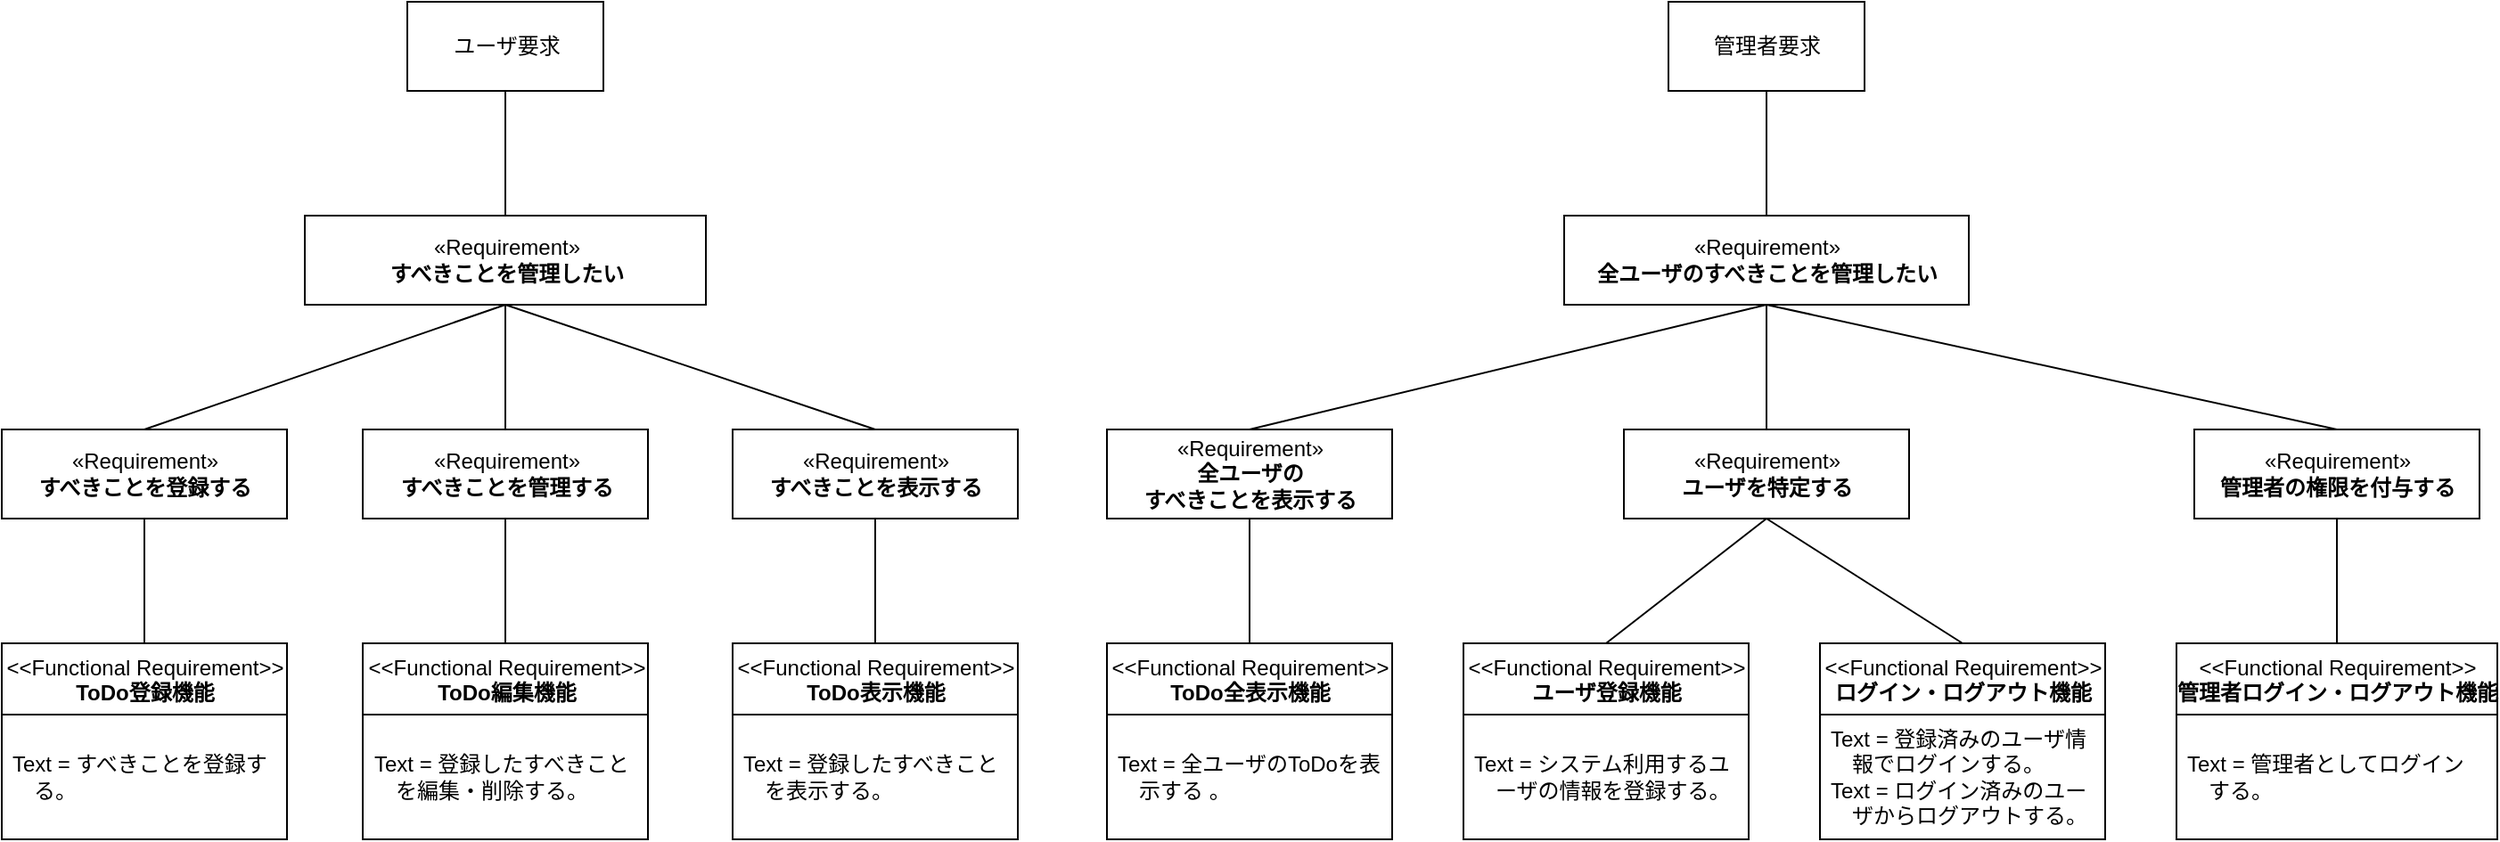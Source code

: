 <mxfile version="13.9.9" type="device"><diagram id="j5O_l4-zq_umB5dB1pB2" name="ページ1"><mxGraphModel dx="852" dy="534" grid="1" gridSize="10" guides="1" tooltips="1" connect="1" arrows="1" fold="1" page="1" pageScale="1" pageWidth="827" pageHeight="1169" math="0" shadow="0"><root><mxCell id="0"/><mxCell id="1" parent="0"/><mxCell id="ZKzVry6j7d_YYw8msFDz-1" value="ユーザ要求" style="html=1;" parent="1" vertex="1"><mxGeometry x="257.5" y="40" width="110" height="50" as="geometry"/></mxCell><mxCell id="ZKzVry6j7d_YYw8msFDz-4" value="管理者要求" style="html=1;" parent="1" vertex="1"><mxGeometry x="965" y="40" width="110" height="50" as="geometry"/></mxCell><mxCell id="ZKzVry6j7d_YYw8msFDz-6" value="«Requirement»&lt;br&gt;&lt;b&gt;すべきことを管理したい&lt;/b&gt;" style="html=1;" parent="1" vertex="1"><mxGeometry x="200" y="160" width="225" height="50" as="geometry"/></mxCell><mxCell id="ZKzVry6j7d_YYw8msFDz-7" value="«Requirement»&lt;br&gt;&lt;b&gt;全ユーザのすべきことを管理したい&lt;/b&gt;" style="html=1;" parent="1" vertex="1"><mxGeometry x="906.5" y="160" width="227" height="50" as="geometry"/></mxCell><mxCell id="ZKzVry6j7d_YYw8msFDz-8" value="«Requirement»&lt;br&gt;&lt;b&gt;すべきことを登録する&lt;/b&gt;" style="html=1;" parent="1" vertex="1"><mxGeometry x="30" y="280" width="160" height="50" as="geometry"/></mxCell><mxCell id="ZKzVry6j7d_YYw8msFDz-9" value="«Requirement»&lt;br&gt;&lt;b&gt;すべきことを表示する&lt;/b&gt;" style="html=1;" parent="1" vertex="1"><mxGeometry x="440" y="280" width="160" height="50" as="geometry"/></mxCell><mxCell id="ZKzVry6j7d_YYw8msFDz-10" value="«Requirement»&lt;br&gt;&lt;b&gt;全ユーザの&lt;br&gt;すべきことを表示する&lt;/b&gt;" style="html=1;" parent="1" vertex="1"><mxGeometry x="650" y="280" width="160" height="50" as="geometry"/></mxCell><mxCell id="ZKzVry6j7d_YYw8msFDz-11" value="«Requirement»&lt;br&gt;&lt;b&gt;ユーザを特定する&lt;/b&gt;" style="html=1;" parent="1" vertex="1"><mxGeometry x="940" y="280" width="160" height="50" as="geometry"/></mxCell><mxCell id="ZKzVry6j7d_YYw8msFDz-16" value="«Requirement»&lt;br&gt;&lt;b&gt;すべきことを管理する&lt;/b&gt;" style="html=1;" parent="1" vertex="1"><mxGeometry x="232.5" y="280" width="160" height="50" as="geometry"/></mxCell><mxCell id="ZKzVry6j7d_YYw8msFDz-17" value="&amp;lt;&amp;lt;Functional Requirement&amp;gt;&amp;gt;&lt;br&gt;&lt;b&gt;ToDo編集機能&lt;/b&gt;" style="swimlane;fontStyle=0;align=center;verticalAlign=top;childLayout=stackLayout;horizontal=1;startSize=40;horizontalStack=0;resizeParent=1;resizeParentMax=0;resizeLast=0;collapsible=0;marginBottom=0;html=1;" parent="1" vertex="1"><mxGeometry x="232.5" y="400" width="160" height="110" as="geometry"/></mxCell><mxCell id="ZKzVry6j7d_YYw8msFDz-18" value="Text = 登録したすべきこと&lt;br&gt;　を編集・削除する。" style="text;html=1;strokeColor=none;fillColor=none;align=left;verticalAlign=middle;spacingLeft=4;spacingRight=4;overflow=hidden;rotatable=0;points=[[0,0.5],[1,0.5]];portConstraint=eastwest;" parent="ZKzVry6j7d_YYw8msFDz-17" vertex="1"><mxGeometry y="40" width="160" height="70" as="geometry"/></mxCell><mxCell id="ZKzVry6j7d_YYw8msFDz-19" value="&amp;lt;&amp;lt;Functional Requirement&amp;gt;&amp;gt;&lt;br&gt;&lt;b&gt;ToDo表示機能&lt;/b&gt;" style="swimlane;fontStyle=0;align=center;verticalAlign=top;childLayout=stackLayout;horizontal=1;startSize=40;horizontalStack=0;resizeParent=1;resizeParentMax=0;resizeLast=0;collapsible=0;marginBottom=0;html=1;" parent="1" vertex="1"><mxGeometry x="440" y="400" width="160" height="110" as="geometry"/></mxCell><mxCell id="ZKzVry6j7d_YYw8msFDz-20" value="Text = 登録したすべきこと&lt;br&gt;　を表示する。" style="text;html=1;strokeColor=none;fillColor=none;align=left;verticalAlign=middle;spacingLeft=4;spacingRight=4;overflow=hidden;rotatable=0;points=[[0,0.5],[1,0.5]];portConstraint=eastwest;" parent="ZKzVry6j7d_YYw8msFDz-19" vertex="1"><mxGeometry y="40" width="160" height="70" as="geometry"/></mxCell><mxCell id="ZKzVry6j7d_YYw8msFDz-21" value="&amp;lt;&amp;lt;Functional Requirement&amp;gt;&amp;gt;&lt;br&gt;&lt;b&gt;ToDo全表示機能&lt;/b&gt;" style="swimlane;fontStyle=0;align=center;verticalAlign=top;childLayout=stackLayout;horizontal=1;startSize=40;horizontalStack=0;resizeParent=1;resizeParentMax=0;resizeLast=0;collapsible=0;marginBottom=0;html=1;" parent="1" vertex="1"><mxGeometry x="650" y="400" width="160" height="110" as="geometry"/></mxCell><mxCell id="ZKzVry6j7d_YYw8msFDz-22" value="Text = 全ユーザのToDoを表&lt;br&gt;　示する 。" style="text;html=1;strokeColor=none;fillColor=none;align=left;verticalAlign=middle;spacingLeft=4;spacingRight=4;overflow=hidden;rotatable=0;points=[[0,0.5],[1,0.5]];portConstraint=eastwest;" parent="ZKzVry6j7d_YYw8msFDz-21" vertex="1"><mxGeometry y="40" width="160" height="70" as="geometry"/></mxCell><mxCell id="ZKzVry6j7d_YYw8msFDz-23" value="&amp;lt;&amp;lt;Functional Requirement&amp;gt;&amp;gt;&lt;br&gt;&lt;b&gt;ユーザ登録機能&lt;/b&gt;" style="swimlane;fontStyle=0;align=center;verticalAlign=top;childLayout=stackLayout;horizontal=1;startSize=40;horizontalStack=0;resizeParent=1;resizeParentMax=0;resizeLast=0;collapsible=0;marginBottom=0;html=1;" parent="1" vertex="1"><mxGeometry x="850" y="400" width="160" height="110" as="geometry"/></mxCell><mxCell id="ZKzVry6j7d_YYw8msFDz-24" value="Text = システム利用するユ&lt;br&gt;　ーザの情報を登録する。" style="text;html=1;strokeColor=none;fillColor=none;align=left;verticalAlign=middle;spacingLeft=4;spacingRight=4;overflow=hidden;rotatable=0;points=[[0,0.5],[1,0.5]];portConstraint=eastwest;" parent="ZKzVry6j7d_YYw8msFDz-23" vertex="1"><mxGeometry y="40" width="160" height="70" as="geometry"/></mxCell><mxCell id="ZKzVry6j7d_YYw8msFDz-25" value="&amp;lt;&amp;lt;Functional Requirement&amp;gt;&amp;gt;&lt;br&gt;&lt;b&gt;ログイン・ログアウト機能&lt;/b&gt;" style="swimlane;fontStyle=0;align=center;verticalAlign=top;childLayout=stackLayout;horizontal=1;startSize=40;horizontalStack=0;resizeParent=1;resizeParentMax=0;resizeLast=0;collapsible=0;marginBottom=0;html=1;" parent="1" vertex="1"><mxGeometry x="1050" y="400" width="160" height="110" as="geometry"/></mxCell><mxCell id="ZKzVry6j7d_YYw8msFDz-26" value="Text = 登録済みのユーザ情&lt;br&gt;　報でログインする。&lt;br&gt;Text = ログイン済みのユー&lt;br&gt;　ザからログアウトする。" style="text;html=1;strokeColor=none;fillColor=none;align=left;verticalAlign=middle;spacingLeft=4;spacingRight=4;overflow=hidden;rotatable=0;points=[[0,0.5],[1,0.5]];portConstraint=eastwest;" parent="ZKzVry6j7d_YYw8msFDz-25" vertex="1"><mxGeometry y="40" width="160" height="70" as="geometry"/></mxCell><mxCell id="ZKzVry6j7d_YYw8msFDz-27" value="&amp;lt;&amp;lt;Functional Requirement&amp;gt;&amp;gt;&lt;br&gt;&lt;b&gt;ToDo登録機能&lt;/b&gt;" style="swimlane;fontStyle=0;align=center;verticalAlign=top;childLayout=stackLayout;horizontal=1;startSize=40;horizontalStack=0;resizeParent=1;resizeParentMax=0;resizeLast=0;collapsible=0;marginBottom=0;html=1;" parent="1" vertex="1"><mxGeometry x="30" y="400" width="160" height="110" as="geometry"/></mxCell><mxCell id="ZKzVry6j7d_YYw8msFDz-28" value="Text = すべきことを登録す&lt;br&gt;　る。" style="text;html=1;strokeColor=none;fillColor=none;align=left;verticalAlign=middle;spacingLeft=4;spacingRight=4;overflow=hidden;rotatable=0;points=[[0,0.5],[1,0.5]];portConstraint=eastwest;" parent="ZKzVry6j7d_YYw8msFDz-27" vertex="1"><mxGeometry y="40" width="160" height="70" as="geometry"/></mxCell><mxCell id="ZKzVry6j7d_YYw8msFDz-31" value="" style="endArrow=none;html=1;exitX=0.5;exitY=1;exitDx=0;exitDy=0;entryX=0.5;entryY=0;entryDx=0;entryDy=0;" parent="1" source="ZKzVry6j7d_YYw8msFDz-1" target="ZKzVry6j7d_YYw8msFDz-6" edge="1"><mxGeometry width="50" height="50" relative="1" as="geometry"><mxPoint x="370" y="120" as="sourcePoint"/><mxPoint x="420" y="70" as="targetPoint"/></mxGeometry></mxCell><mxCell id="ZKzVry6j7d_YYw8msFDz-32" value="" style="endArrow=none;html=1;entryX=0.5;entryY=1;entryDx=0;entryDy=0;exitX=0.5;exitY=0;exitDx=0;exitDy=0;" parent="1" source="ZKzVry6j7d_YYw8msFDz-7" target="ZKzVry6j7d_YYw8msFDz-4" edge="1"><mxGeometry width="50" height="50" relative="1" as="geometry"><mxPoint x="1030" y="120" as="sourcePoint"/><mxPoint x="1080" y="70" as="targetPoint"/></mxGeometry></mxCell><mxCell id="ZKzVry6j7d_YYw8msFDz-33" value="" style="endArrow=none;html=1;exitX=0.5;exitY=0;exitDx=0;exitDy=0;entryX=0.5;entryY=1;entryDx=0;entryDy=0;" parent="1" source="ZKzVry6j7d_YYw8msFDz-16" target="ZKzVry6j7d_YYw8msFDz-6" edge="1"><mxGeometry width="50" height="50" relative="1" as="geometry"><mxPoint x="380" y="270" as="sourcePoint"/><mxPoint x="430" y="220" as="targetPoint"/></mxGeometry></mxCell><mxCell id="ZKzVry6j7d_YYw8msFDz-34" value="" style="endArrow=none;html=1;exitX=0.5;exitY=0;exitDx=0;exitDy=0;entryX=0.5;entryY=1;entryDx=0;entryDy=0;" parent="1" source="ZKzVry6j7d_YYw8msFDz-8" target="ZKzVry6j7d_YYw8msFDz-6" edge="1"><mxGeometry width="50" height="50" relative="1" as="geometry"><mxPoint x="120" y="270" as="sourcePoint"/><mxPoint x="170" y="220" as="targetPoint"/></mxGeometry></mxCell><mxCell id="ZKzVry6j7d_YYw8msFDz-35" value="" style="endArrow=none;html=1;entryX=0.5;entryY=0;entryDx=0;entryDy=0;exitX=0.5;exitY=1;exitDx=0;exitDy=0;" parent="1" source="ZKzVry6j7d_YYw8msFDz-6" target="ZKzVry6j7d_YYw8msFDz-9" edge="1"><mxGeometry width="50" height="50" relative="1" as="geometry"><mxPoint x="300" y="210" as="sourcePoint"/><mxPoint x="430" y="220" as="targetPoint"/></mxGeometry></mxCell><mxCell id="ZKzVry6j7d_YYw8msFDz-36" value="" style="endArrow=none;html=1;entryX=0.5;entryY=1;entryDx=0;entryDy=0;exitX=0.5;exitY=0;exitDx=0;exitDy=0;" parent="1" source="ZKzVry6j7d_YYw8msFDz-27" target="ZKzVry6j7d_YYw8msFDz-8" edge="1"><mxGeometry width="50" height="50" relative="1" as="geometry"><mxPoint x="120" y="380" as="sourcePoint"/><mxPoint x="170" y="330" as="targetPoint"/></mxGeometry></mxCell><mxCell id="ZKzVry6j7d_YYw8msFDz-37" value="" style="endArrow=none;html=1;entryX=0.5;entryY=0;entryDx=0;entryDy=0;exitX=0.5;exitY=1;exitDx=0;exitDy=0;" parent="1" source="ZKzVry6j7d_YYw8msFDz-7" target="ZKzVry6j7d_YYw8msFDz-10" edge="1"><mxGeometry width="50" height="50" relative="1" as="geometry"><mxPoint x="850" y="190" as="sourcePoint"/><mxPoint x="900" y="140" as="targetPoint"/></mxGeometry></mxCell><mxCell id="ZKzVry6j7d_YYw8msFDz-38" value="" style="endArrow=none;html=1;entryX=0.5;entryY=0;entryDx=0;entryDy=0;exitX=0.5;exitY=1;exitDx=0;exitDy=0;" parent="1" source="ZKzVry6j7d_YYw8msFDz-7" target="ZKzVry6j7d_YYw8msFDz-11" edge="1"><mxGeometry width="50" height="50" relative="1" as="geometry"><mxPoint x="850" y="190" as="sourcePoint"/><mxPoint x="900" y="140" as="targetPoint"/></mxGeometry></mxCell><mxCell id="ZKzVry6j7d_YYw8msFDz-39" value="" style="endArrow=none;html=1;entryX=0.5;entryY=1;entryDx=0;entryDy=0;" parent="1" source="ZKzVry6j7d_YYw8msFDz-17" target="ZKzVry6j7d_YYw8msFDz-16" edge="1"><mxGeometry width="50" height="50" relative="1" as="geometry"><mxPoint x="430" y="560" as="sourcePoint"/><mxPoint x="480" y="510" as="targetPoint"/></mxGeometry></mxCell><mxCell id="ZKzVry6j7d_YYw8msFDz-40" value="" style="endArrow=none;html=1;entryX=0.5;entryY=1;entryDx=0;entryDy=0;" parent="1" source="ZKzVry6j7d_YYw8msFDz-19" target="ZKzVry6j7d_YYw8msFDz-9" edge="1"><mxGeometry width="50" height="50" relative="1" as="geometry"><mxPoint x="430" y="560" as="sourcePoint"/><mxPoint x="480" y="510" as="targetPoint"/></mxGeometry></mxCell><mxCell id="ZKzVry6j7d_YYw8msFDz-41" value="" style="endArrow=none;html=1;entryX=0.5;entryY=1;entryDx=0;entryDy=0;" parent="1" source="ZKzVry6j7d_YYw8msFDz-21" target="ZKzVry6j7d_YYw8msFDz-10" edge="1"><mxGeometry width="50" height="50" relative="1" as="geometry"><mxPoint x="430" y="560" as="sourcePoint"/><mxPoint x="480" y="510" as="targetPoint"/></mxGeometry></mxCell><mxCell id="ZKzVry6j7d_YYw8msFDz-42" value="" style="endArrow=none;html=1;entryX=0.5;entryY=1;entryDx=0;entryDy=0;exitX=0.5;exitY=0;exitDx=0;exitDy=0;" parent="1" source="ZKzVry6j7d_YYw8msFDz-23" target="ZKzVry6j7d_YYw8msFDz-11" edge="1"><mxGeometry width="50" height="50" relative="1" as="geometry"><mxPoint x="650" y="340" as="sourcePoint"/><mxPoint x="700" y="290" as="targetPoint"/></mxGeometry></mxCell><mxCell id="ZKzVry6j7d_YYw8msFDz-43" value="" style="endArrow=none;html=1;exitX=0.5;exitY=0;exitDx=0;exitDy=0;entryX=0.5;entryY=1;entryDx=0;entryDy=0;" parent="1" source="ZKzVry6j7d_YYw8msFDz-25" target="ZKzVry6j7d_YYw8msFDz-11" edge="1"><mxGeometry width="50" height="50" relative="1" as="geometry"><mxPoint x="1120" y="340" as="sourcePoint"/><mxPoint x="1170" y="290" as="targetPoint"/></mxGeometry></mxCell><mxCell id="UAqfnmn4_is74kEvxsus-1" value="&amp;lt;&amp;lt;Functional Requirement&amp;gt;&amp;gt;&lt;br&gt;&lt;b&gt;管理者ログイン・ログアウト機能&lt;/b&gt;" style="swimlane;fontStyle=0;align=center;verticalAlign=top;childLayout=stackLayout;horizontal=1;startSize=40;horizontalStack=0;resizeParent=1;resizeParentMax=0;resizeLast=0;collapsible=0;marginBottom=0;html=1;" parent="1" vertex="1"><mxGeometry x="1250" y="400" width="180" height="110" as="geometry"/></mxCell><mxCell id="UAqfnmn4_is74kEvxsus-2" value="Text = 管理者としてログイン&lt;br&gt;　する。" style="text;html=1;strokeColor=none;fillColor=none;align=left;verticalAlign=middle;spacingLeft=4;spacingRight=4;overflow=hidden;rotatable=0;points=[[0,0.5],[1,0.5]];portConstraint=eastwest;" parent="UAqfnmn4_is74kEvxsus-1" vertex="1"><mxGeometry y="40" width="180" height="70" as="geometry"/></mxCell><mxCell id="UAqfnmn4_is74kEvxsus-3" value="«Requirement»&lt;br&gt;&lt;b&gt;管理者の権限を付与する&lt;/b&gt;" style="html=1;" parent="1" vertex="1"><mxGeometry x="1260" y="280" width="160" height="50" as="geometry"/></mxCell><mxCell id="UAqfnmn4_is74kEvxsus-4" value="" style="endArrow=none;html=1;exitX=0.5;exitY=1;exitDx=0;exitDy=0;entryX=0.5;entryY=0;entryDx=0;entryDy=0;" parent="1" source="ZKzVry6j7d_YYw8msFDz-7" target="UAqfnmn4_is74kEvxsus-3" edge="1"><mxGeometry width="50" height="50" relative="1" as="geometry"><mxPoint x="1263.5" y="200" as="sourcePoint"/><mxPoint x="1260" y="270" as="targetPoint"/></mxGeometry></mxCell><mxCell id="UAqfnmn4_is74kEvxsus-5" value="" style="endArrow=none;html=1;exitX=0.5;exitY=0;exitDx=0;exitDy=0;entryX=0.5;entryY=1;entryDx=0;entryDy=0;" parent="1" source="UAqfnmn4_is74kEvxsus-1" edge="1"><mxGeometry width="50" height="50" relative="1" as="geometry"><mxPoint x="1450" y="400" as="sourcePoint"/><mxPoint x="1340" y="330" as="targetPoint"/></mxGeometry></mxCell></root></mxGraphModel></diagram></mxfile>